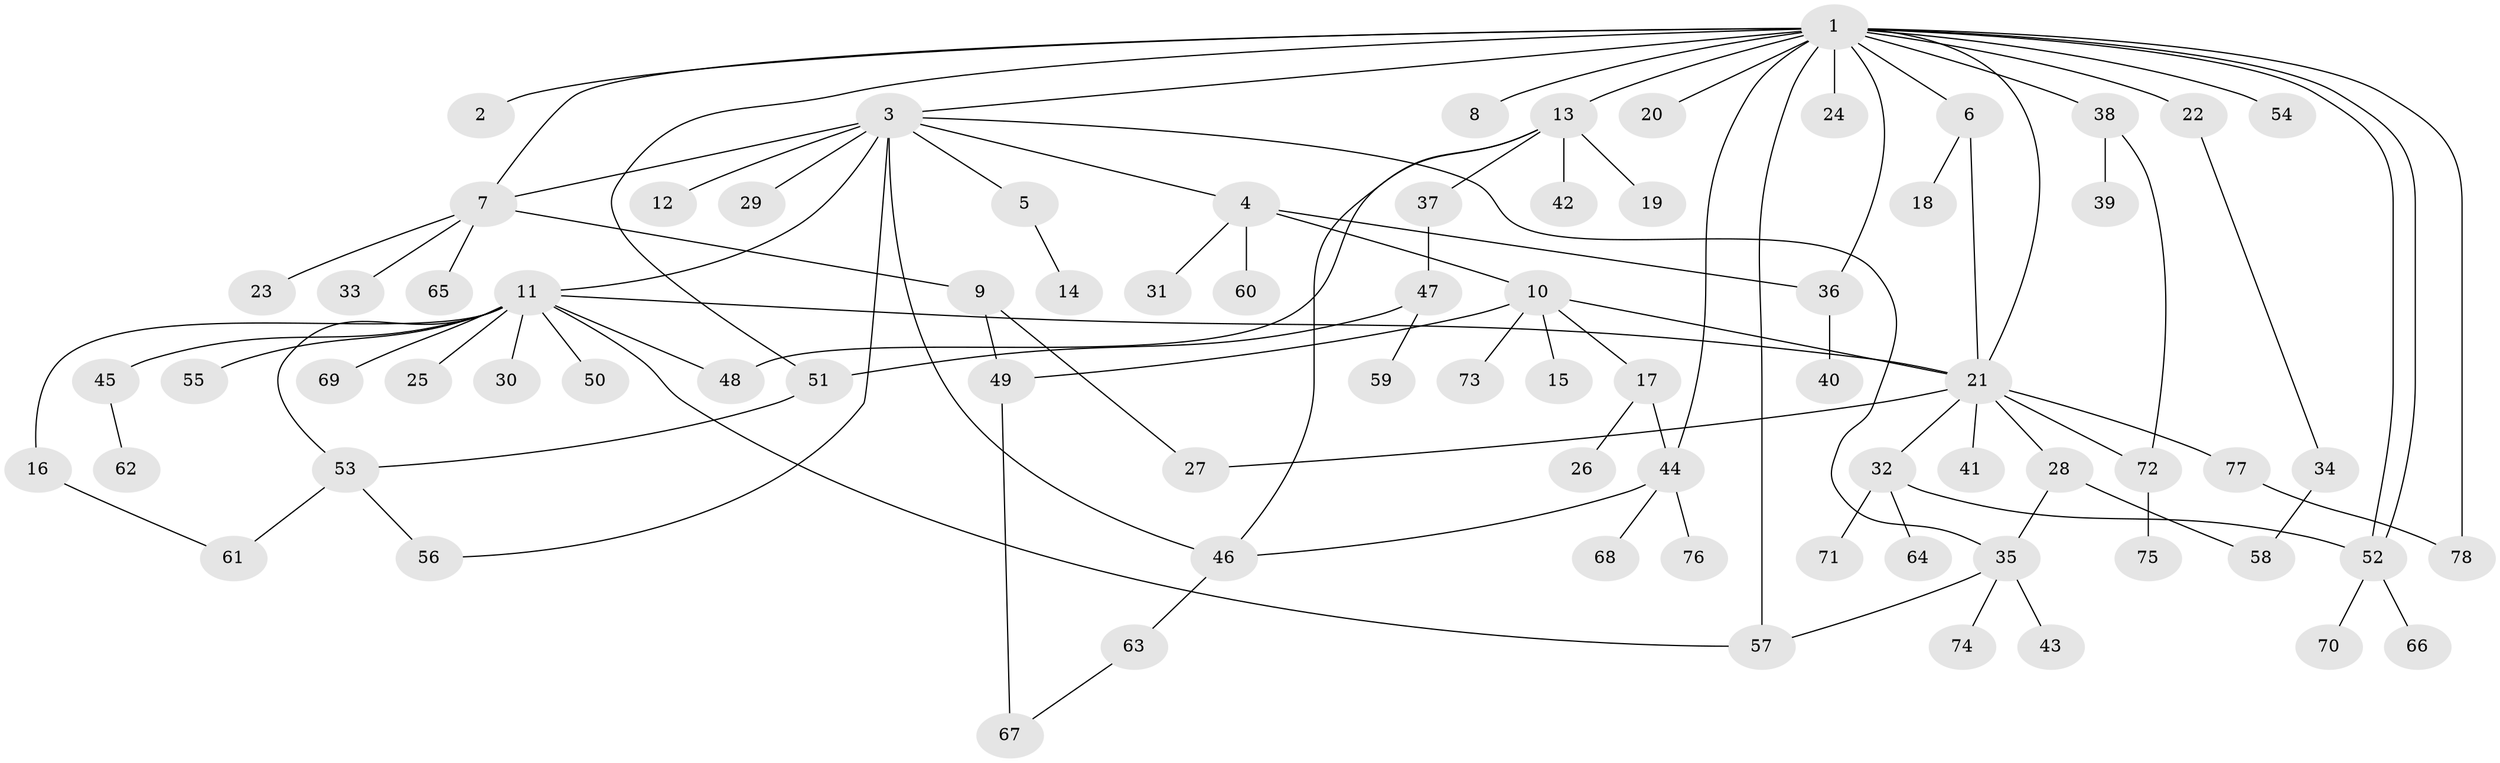 // Generated by graph-tools (version 1.1) at 2025/14/03/09/25 04:14:43]
// undirected, 78 vertices, 101 edges
graph export_dot {
graph [start="1"]
  node [color=gray90,style=filled];
  1;
  2;
  3;
  4;
  5;
  6;
  7;
  8;
  9;
  10;
  11;
  12;
  13;
  14;
  15;
  16;
  17;
  18;
  19;
  20;
  21;
  22;
  23;
  24;
  25;
  26;
  27;
  28;
  29;
  30;
  31;
  32;
  33;
  34;
  35;
  36;
  37;
  38;
  39;
  40;
  41;
  42;
  43;
  44;
  45;
  46;
  47;
  48;
  49;
  50;
  51;
  52;
  53;
  54;
  55;
  56;
  57;
  58;
  59;
  60;
  61;
  62;
  63;
  64;
  65;
  66;
  67;
  68;
  69;
  70;
  71;
  72;
  73;
  74;
  75;
  76;
  77;
  78;
  1 -- 2;
  1 -- 3;
  1 -- 6;
  1 -- 7;
  1 -- 8;
  1 -- 13;
  1 -- 20;
  1 -- 21;
  1 -- 22;
  1 -- 24;
  1 -- 36;
  1 -- 38;
  1 -- 44;
  1 -- 51;
  1 -- 52;
  1 -- 52;
  1 -- 54;
  1 -- 57;
  1 -- 78;
  3 -- 4;
  3 -- 5;
  3 -- 7;
  3 -- 11;
  3 -- 12;
  3 -- 29;
  3 -- 35;
  3 -- 46;
  3 -- 56;
  4 -- 10;
  4 -- 31;
  4 -- 36;
  4 -- 60;
  5 -- 14;
  6 -- 18;
  6 -- 21;
  7 -- 9;
  7 -- 23;
  7 -- 33;
  7 -- 65;
  9 -- 27;
  9 -- 49;
  10 -- 15;
  10 -- 17;
  10 -- 21;
  10 -- 49;
  10 -- 73;
  11 -- 16;
  11 -- 21;
  11 -- 25;
  11 -- 30;
  11 -- 45;
  11 -- 48;
  11 -- 50;
  11 -- 53;
  11 -- 55;
  11 -- 57;
  11 -- 69;
  13 -- 19;
  13 -- 37;
  13 -- 42;
  13 -- 46;
  13 -- 48;
  16 -- 61;
  17 -- 26;
  17 -- 44;
  21 -- 27;
  21 -- 28;
  21 -- 32;
  21 -- 41;
  21 -- 72;
  21 -- 77;
  22 -- 34;
  28 -- 35;
  28 -- 58;
  32 -- 52;
  32 -- 64;
  32 -- 71;
  34 -- 58;
  35 -- 43;
  35 -- 57;
  35 -- 74;
  36 -- 40;
  37 -- 47;
  38 -- 39;
  38 -- 72;
  44 -- 46;
  44 -- 68;
  44 -- 76;
  45 -- 62;
  46 -- 63;
  47 -- 51;
  47 -- 59;
  49 -- 67;
  51 -- 53;
  52 -- 66;
  52 -- 70;
  53 -- 56;
  53 -- 61;
  63 -- 67;
  72 -- 75;
  77 -- 78;
}
